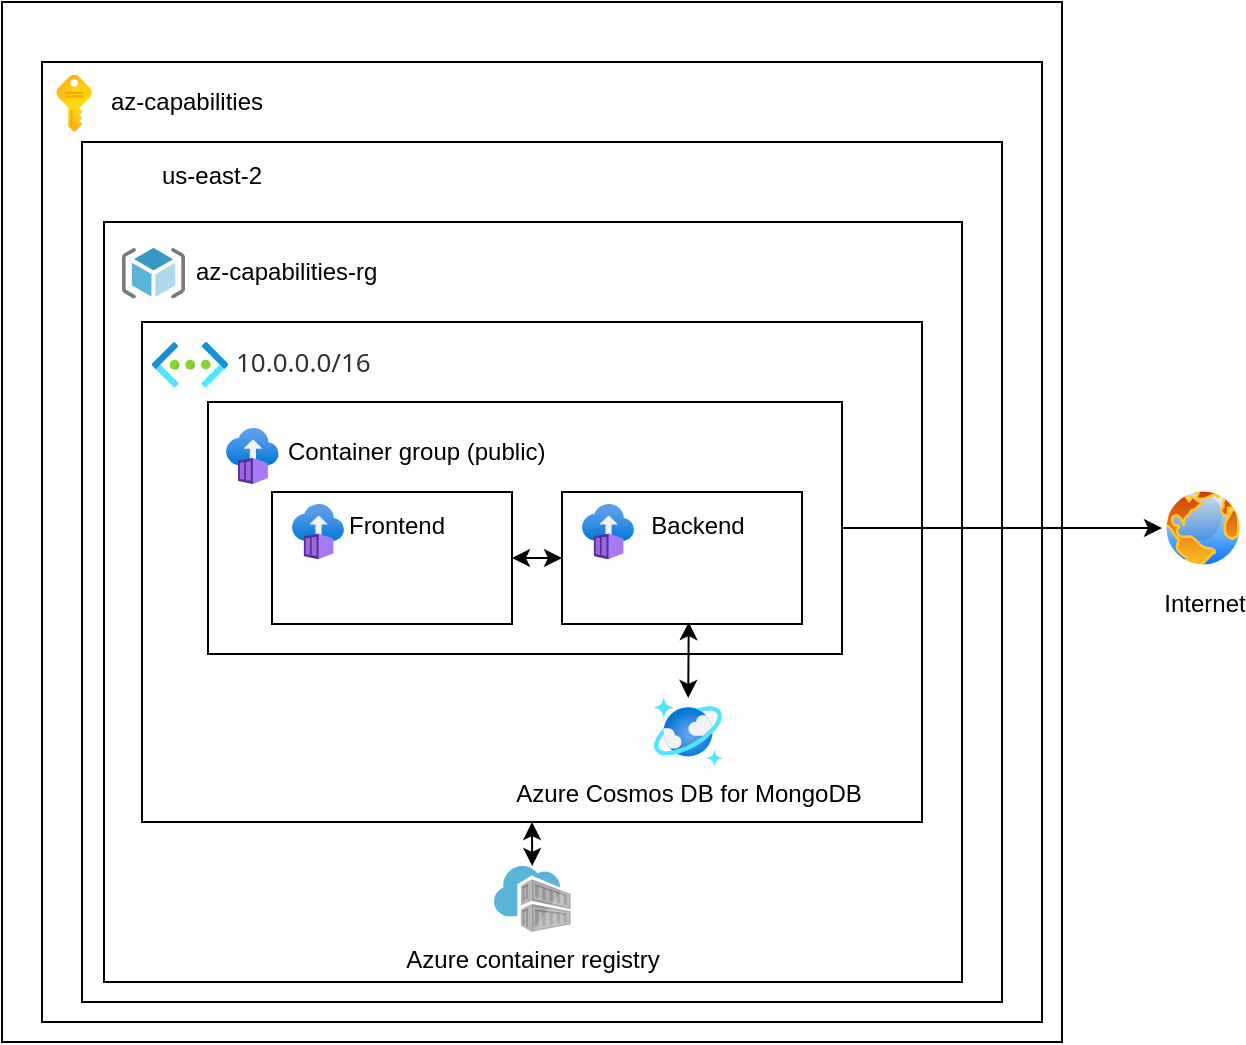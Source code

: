 <mxfile version="22.1.2" type="device">
  <diagram name="Page-1" id="NbZYLsITIQdBhNB3CvN5">
    <mxGraphModel dx="1493" dy="765" grid="1" gridSize="10" guides="1" tooltips="1" connect="1" arrows="1" fold="1" page="1" pageScale="1" pageWidth="850" pageHeight="1100" math="0" shadow="0">
      <root>
        <mxCell id="0" />
        <mxCell id="1" parent="0" />
        <mxCell id="4P3rvj9yGB_RdAPIy4bx-1" value="" style="rounded=0;whiteSpace=wrap;html=1;" vertex="1" parent="1">
          <mxGeometry x="110" y="60" width="530" height="520" as="geometry" />
        </mxCell>
        <mxCell id="0ppZHrpnQColY6w0Lv00-91" value="" style="rounded=0;whiteSpace=wrap;html=1;" parent="1" vertex="1">
          <mxGeometry x="130" y="90" width="500" height="480" as="geometry" />
        </mxCell>
        <mxCell id="0ppZHrpnQColY6w0Lv00-98" value="" style="rounded=0;whiteSpace=wrap;html=1;" parent="1" vertex="1">
          <mxGeometry x="150" y="130" width="460" height="430" as="geometry" />
        </mxCell>
        <mxCell id="0ppZHrpnQColY6w0Lv00-138" value="" style="rounded=0;whiteSpace=wrap;html=1;" parent="1" vertex="1">
          <mxGeometry x="161" y="170" width="429" height="380" as="geometry" />
        </mxCell>
        <mxCell id="0ppZHrpnQColY6w0Lv00-88" value="" style="image;aspect=fixed;html=1;points=[];align=center;fontSize=12;image=img/lib/azure2/general/Subscriptions.svg;" parent="1" vertex="1">
          <mxGeometry x="137.18" y="96.25" width="17.82" height="28.75" as="geometry" />
        </mxCell>
        <mxCell id="0ppZHrpnQColY6w0Lv00-92" value="" style="shape=image;verticalLabelPosition=bottom;labelBackgroundColor=default;verticalAlign=top;aspect=fixed;imageAspect=0;image=https://upload.wikimedia.org/wikipedia/commons/thumb/a/a8/Microsoft_Azure_Logo.svg/800px-Microsoft_Azure_Logo.svg.png;" parent="1" vertex="1">
          <mxGeometry x="121" y="65" width="59" height="17.04" as="geometry" />
        </mxCell>
        <mxCell id="0ppZHrpnQColY6w0Lv00-97" value="" style="shape=image;verticalLabelPosition=bottom;labelBackgroundColor=default;verticalAlign=top;aspect=fixed;imageAspect=0;image=https://mattruma.com/wp-content/uploads/2020/07/Icon-azurestack-9-Region-Management.png;" parent="1" vertex="1">
          <mxGeometry x="155" y="133" width="30" height="30" as="geometry" />
        </mxCell>
        <mxCell id="0ppZHrpnQColY6w0Lv00-99" value="us-east-2" style="text;html=1;strokeColor=none;fillColor=none;align=center;verticalAlign=middle;whiteSpace=wrap;rounded=0;" parent="1" vertex="1">
          <mxGeometry x="185" y="132" width="60" height="30" as="geometry" />
        </mxCell>
        <mxCell id="0ppZHrpnQColY6w0Lv00-100" value="&lt;div&gt;&lt;br&gt;&lt;/div&gt;&lt;div style=&quot;float: right;&quot; class=&quot;rightHeader-137&quot;&gt;&lt;button style=&quot;font-family: inherit; -webkit-font-smoothing: antialiased; font-size: inherit; font-weight: inherit; color: rgb(0, 120, 212); outline: none; text-decoration: none; background: none transparent; border-top: none; border-right: none; border-left: none; border-image: initial; cursor: pointer; display: flex; margin: 0px; overflow: inherit; padding: 0px; text-align: left; text-overflow: inherit; border-bottom: 1px solid transparent; user-select: text;&quot; class=&quot;ms-Link addressspace-control-v2-delete-addressspace-button flex-287&quot; type=&quot;button&quot;&gt;&lt;div style=&quot;margin-top: 5px; margin-right: 10px; color: rgb(0, 120, 212); font-family: &amp;quot;Segoe UI&amp;quot;, &amp;quot;Segoe UI Web (West European)&amp;quot;, &amp;quot;Segoe UI&amp;quot;, -apple-system, &amp;quot;system-ui&amp;quot;, Roboto, &amp;quot;Helvetica Neue&amp;quot;, sans-serif; font-size: 13px; font-style: normal; font-variant-ligatures: normal; font-variant-caps: normal; font-weight: 400; letter-spacing: normal; orphans: 2; text-align: left; text-indent: 0px; text-transform: none; widows: 2; word-spacing: 0px; -webkit-text-stroke-width: 0px; background-color: rgb(255, 255, 255); text-decoration-thickness: initial; text-decoration-style: initial; text-decoration-color: initial;&quot; class=&quot;frameworkIconMarginFix-154&quot;&gt;&lt;div style=&quot;fill: rgb(0, 120, 212); width: 13px; height: 16px; display: inline-block;&quot; class=&quot;icon-108 commandIcon-129&quot;&gt;&lt;svg style=&quot;height:100%;width:100%;&quot;&gt;&lt;use xlink:href=&quot;#frameworkType17&quot;&gt;&lt;/use&gt;&lt;/svg&gt;&lt;/div&gt;&lt;/div&gt;&lt;br class=&quot;Apple-interchange-newline&quot;&gt;&lt;/button&gt;&lt;/div&gt;" style="rounded=0;whiteSpace=wrap;html=1;" parent="1" vertex="1">
          <mxGeometry x="180" y="220" width="390" height="250" as="geometry" />
        </mxCell>
        <mxCell id="0ppZHrpnQColY6w0Lv00-101" value="" style="image;aspect=fixed;html=1;points=[];align=center;fontSize=12;image=img/lib/azure2/networking/Virtual_Networks.svg;" parent="1" vertex="1">
          <mxGeometry x="185" y="230" width="38" height="22.69" as="geometry" />
        </mxCell>
        <mxCell id="0ppZHrpnQColY6w0Lv00-102" value="&lt;div&gt;&lt;label class=&quot;ms-Label leftHeader-286&quot; style=&quot;font-family: &amp;quot;Segoe UI&amp;quot;, &amp;quot;Segoe UI Web (West European)&amp;quot;, &amp;quot;Segoe UI&amp;quot;, -apple-system, BlinkMacSystemFont, Roboto, &amp;quot;Helvetica Neue&amp;quot;, sans-serif; -webkit-font-smoothing: antialiased; font-size: 13px; font-weight: 400; color: rgb(50, 49, 48); box-sizing: border-box; box-shadow: none; margin: 0px; display: block; padding: 5px 0px; overflow-wrap: break-word; float: left;&quot;&gt;10.0.0.0/16&lt;/label&gt;&lt;/div&gt;" style="text;whiteSpace=wrap;html=1;" parent="1" vertex="1">
          <mxGeometry x="225" y="221" width="100" height="17" as="geometry" />
        </mxCell>
        <mxCell id="0ppZHrpnQColY6w0Lv00-104" value="Azure Cosmos DB for MongoDB" style="image;aspect=fixed;html=1;points=[];align=center;fontSize=12;image=img/lib/azure2/databases/Azure_Cosmos_DB.svg;" parent="1" vertex="1">
          <mxGeometry x="436" y="408" width="34" height="34" as="geometry" />
        </mxCell>
        <mxCell id="4P3rvj9yGB_RdAPIy4bx-7" style="edgeStyle=orthogonalEdgeStyle;rounded=0;orthogonalLoop=1;jettySize=auto;html=1;" edge="1" parent="1" source="0ppZHrpnQColY6w0Lv00-132" target="4P3rvj9yGB_RdAPIy4bx-6">
          <mxGeometry relative="1" as="geometry" />
        </mxCell>
        <mxCell id="0ppZHrpnQColY6w0Lv00-132" value="" style="rounded=0;whiteSpace=wrap;html=1;" parent="1" vertex="1">
          <mxGeometry x="213" y="260" width="317" height="126" as="geometry" />
        </mxCell>
        <mxCell id="0ppZHrpnQColY6w0Lv00-107" value="" style="image;aspect=fixed;html=1;points=[];align=center;fontSize=12;image=img/lib/azure2/compute/Container_Instances.svg;" parent="1" vertex="1">
          <mxGeometry x="222" y="273" width="26.35" height="28" as="geometry" />
        </mxCell>
        <mxCell id="0ppZHrpnQColY6w0Lv00-108" value="&lt;span style=&quot;color: rgb(0, 0, 0); font-family: Helvetica; font-size: 12px; font-style: normal; font-variant-ligatures: normal; font-variant-caps: normal; font-weight: 400; letter-spacing: normal; orphans: 2; text-align: center; text-indent: 0px; text-transform: none; widows: 2; word-spacing: 0px; -webkit-text-stroke-width: 0px; background-color: rgb(255, 255, 255); text-decoration-thickness: initial; text-decoration-style: initial; text-decoration-color: initial; float: none; display: inline !important;&quot;&gt;Container group (public)&lt;/span&gt;" style="text;whiteSpace=wrap;html=1;" parent="1" vertex="1">
          <mxGeometry x="251" y="271" width="139" height="40" as="geometry" />
        </mxCell>
        <mxCell id="0ppZHrpnQColY6w0Lv00-117" value="" style="endArrow=classic;startArrow=classic;html=1;rounded=0;entryX=0.5;entryY=1;entryDx=0;entryDy=0;" parent="1" source="0ppZHrpnQColY6w0Lv00-105" target="0ppZHrpnQColY6w0Lv00-100" edge="1">
          <mxGeometry width="50" height="50" relative="1" as="geometry">
            <mxPoint x="317" y="559.01" as="sourcePoint" />
            <mxPoint x="415" y="510" as="targetPoint" />
          </mxGeometry>
        </mxCell>
        <mxCell id="0ppZHrpnQColY6w0Lv00-123" value="x" style="group" parent="1" vertex="1" connectable="0">
          <mxGeometry x="245" y="305" width="120" height="66" as="geometry" />
        </mxCell>
        <mxCell id="0ppZHrpnQColY6w0Lv00-112" value="" style="rounded=0;whiteSpace=wrap;html=1;" parent="0ppZHrpnQColY6w0Lv00-123" vertex="1">
          <mxGeometry width="120" height="66" as="geometry" />
        </mxCell>
        <mxCell id="0ppZHrpnQColY6w0Lv00-103" value="" style="image;aspect=fixed;html=1;points=[];align=center;fontSize=12;image=img/lib/azure2/compute/Container_Instances.svg;" parent="0ppZHrpnQColY6w0Lv00-123" vertex="1">
          <mxGeometry x="10" y="6" width="26" height="27.62" as="geometry" />
        </mxCell>
        <mxCell id="0ppZHrpnQColY6w0Lv00-120" value="" style="shape=image;verticalLabelPosition=bottom;labelBackgroundColor=default;verticalAlign=top;aspect=fixed;imageAspect=0;image=https://upload.wikimedia.org/wikipedia/commons/thumb/a/a7/React-icon.svg/1200px-React-icon.svg.png;" parent="0ppZHrpnQColY6w0Lv00-123" vertex="1">
          <mxGeometry x="44.47" y="29.5" width="31.06" height="27" as="geometry" />
        </mxCell>
        <mxCell id="0ppZHrpnQColY6w0Lv00-121" value="Frontend" style="text;html=1;strokeColor=none;fillColor=none;align=center;verticalAlign=middle;whiteSpace=wrap;rounded=0;" parent="0ppZHrpnQColY6w0Lv00-123" vertex="1">
          <mxGeometry x="36" y="3.31" width="53.38" height="26.69" as="geometry" />
        </mxCell>
        <mxCell id="0ppZHrpnQColY6w0Lv00-124" value="x" style="group" parent="1" vertex="1" connectable="0">
          <mxGeometry x="390" y="305" width="120" height="66" as="geometry" />
        </mxCell>
        <mxCell id="0ppZHrpnQColY6w0Lv00-125" value="" style="rounded=0;whiteSpace=wrap;html=1;" parent="0ppZHrpnQColY6w0Lv00-124" vertex="1">
          <mxGeometry width="120" height="66" as="geometry" />
        </mxCell>
        <mxCell id="0ppZHrpnQColY6w0Lv00-126" value="" style="image;aspect=fixed;html=1;points=[];align=center;fontSize=12;image=img/lib/azure2/compute/Container_Instances.svg;" parent="0ppZHrpnQColY6w0Lv00-124" vertex="1">
          <mxGeometry x="10" y="6" width="26" height="27.62" as="geometry" />
        </mxCell>
        <mxCell id="0ppZHrpnQColY6w0Lv00-128" value="Backend" style="text;html=1;strokeColor=none;fillColor=none;align=center;verticalAlign=middle;whiteSpace=wrap;rounded=0;" parent="0ppZHrpnQColY6w0Lv00-124" vertex="1">
          <mxGeometry x="40" y="3.31" width="56" height="28" as="geometry" />
        </mxCell>
        <mxCell id="0ppZHrpnQColY6w0Lv00-130" value="" style="shape=image;verticalLabelPosition=bottom;labelBackgroundColor=default;verticalAlign=top;aspect=fixed;imageAspect=0;image=https://upload.wikimedia.org/wikipedia/commons/thumb/d/d9/Node.js_logo.svg/1200px-Node.js_logo.svg.png;" parent="0ppZHrpnQColY6w0Lv00-124" vertex="1">
          <mxGeometry x="36" y="31" width="46.92" height="28.7" as="geometry" />
        </mxCell>
        <mxCell id="0ppZHrpnQColY6w0Lv00-134" value="" style="endArrow=classic;startArrow=classic;html=1;rounded=0;entryX=0;entryY=0.5;entryDx=0;entryDy=0;exitX=1;exitY=0.5;exitDx=0;exitDy=0;" parent="1" source="0ppZHrpnQColY6w0Lv00-112" target="0ppZHrpnQColY6w0Lv00-125" edge="1">
          <mxGeometry width="50" height="50" relative="1" as="geometry">
            <mxPoint x="370" y="341" as="sourcePoint" />
            <mxPoint x="410" y="291" as="targetPoint" />
          </mxGeometry>
        </mxCell>
        <mxCell id="0ppZHrpnQColY6w0Lv00-135" value="" style="endArrow=classic;startArrow=classic;html=1;rounded=0;entryX=0.528;entryY=0.986;entryDx=0;entryDy=0;entryPerimeter=0;" parent="1" source="0ppZHrpnQColY6w0Lv00-104" target="0ppZHrpnQColY6w0Lv00-125" edge="1">
          <mxGeometry width="50" height="50" relative="1" as="geometry">
            <mxPoint x="350" y="450" as="sourcePoint" />
            <mxPoint x="400" y="400" as="targetPoint" />
          </mxGeometry>
        </mxCell>
        <mxCell id="0ppZHrpnQColY6w0Lv00-143" value="" style="image;sketch=0;aspect=fixed;html=1;points=[];align=center;fontSize=12;image=img/lib/mscae/ResourceGroup.svg;" parent="1" vertex="1">
          <mxGeometry x="170" y="183" width="31.5" height="25.2" as="geometry" />
        </mxCell>
        <mxCell id="0ppZHrpnQColY6w0Lv00-144" value="&lt;span style=&quot;color: rgb(0, 0, 0); font-family: Helvetica; font-size: 12px; font-style: normal; font-variant-ligatures: normal; font-variant-caps: normal; font-weight: 400; letter-spacing: normal; orphans: 2; text-align: center; text-indent: 0px; text-transform: none; widows: 2; word-spacing: 0px; -webkit-text-stroke-width: 0px; background-color: rgb(255, 255, 255); text-decoration-thickness: initial; text-decoration-style: initial; text-decoration-color: initial; float: none; display: inline !important;&quot;&gt;az-capabilities-rg&lt;/span&gt;" style="text;whiteSpace=wrap;html=1;" parent="1" vertex="1">
          <mxGeometry x="205" y="181" width="120" height="40" as="geometry" />
        </mxCell>
        <mxCell id="0ppZHrpnQColY6w0Lv00-105" value="Azure container registry" style="image;sketch=0;aspect=fixed;html=1;points=[];align=center;fontSize=12;image=img/lib/mscae/Container_Registries.svg;" parent="1" vertex="1">
          <mxGeometry x="356" y="492" width="38.37" height="33" as="geometry" />
        </mxCell>
        <mxCell id="4P3rvj9yGB_RdAPIy4bx-5" value="az-capabilities" style="text;html=1;strokeColor=none;fillColor=none;align=center;verticalAlign=middle;whiteSpace=wrap;rounded=0;" vertex="1" parent="1">
          <mxGeometry x="158" y="95" width="89" height="30" as="geometry" />
        </mxCell>
        <mxCell id="4P3rvj9yGB_RdAPIy4bx-6" value="Internet" style="image;aspect=fixed;perimeter=ellipsePerimeter;html=1;align=center;shadow=0;dashed=0;spacingTop=3;image=img/lib/active_directory/internet_globe.svg;" vertex="1" parent="1">
          <mxGeometry x="690" y="302.5" width="41" height="41" as="geometry" />
        </mxCell>
      </root>
    </mxGraphModel>
  </diagram>
</mxfile>
